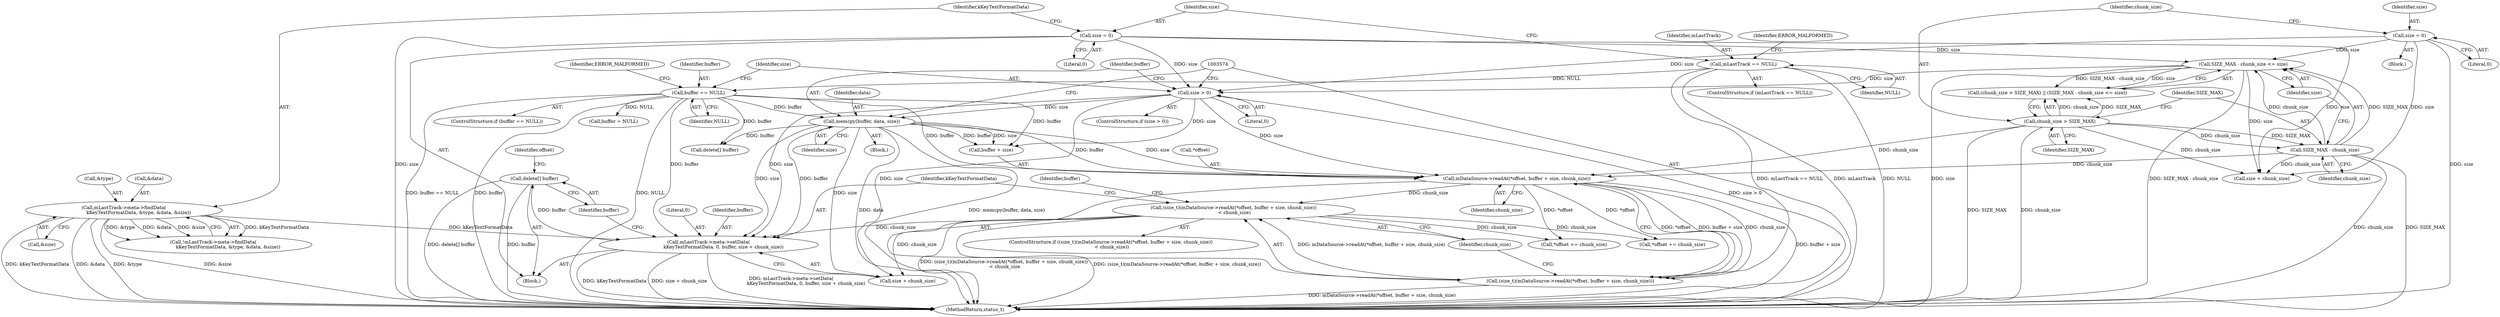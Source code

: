 digraph "0_Android_8a3a2f6ea7defe1a81bb32b3c9f3537f84749b9d@API" {
"1003602" [label="(Call,delete[] buffer)"];
"1003595" [label="(Call,mLastTrack->meta->setData(\n                    kKeyTextFormatData, 0, buffer, size + chunk_size))"];
"1003523" [label="(Call,mLastTrack->meta->findData(\n                    kKeyTextFormatData, &type, &data, &size))"];
"1003556" [label="(Call,buffer == NULL)"];
"1003510" [label="(Call,mLastTrack == NULL)"];
"1003567" [label="(Call,memcpy(buffer, data, size))"];
"1003563" [label="(Call,size > 0)"];
"1003518" [label="(Call,size = 0)"];
"1003532" [label="(Call,size = 0)"];
"1003540" [label="(Call,SIZE_MAX - chunk_size <= size)"];
"1003541" [label="(Call,SIZE_MAX - chunk_size)"];
"1003537" [label="(Call,chunk_size > SIZE_MAX)"];
"1003572" [label="(Call,(size_t)(mDataSource->readAt(*offset, buffer + size, chunk_size))\n < chunk_size)"];
"1003573" [label="(Call,(size_t)(mDataSource->readAt(*offset, buffer + size, chunk_size)))"];
"1003575" [label="(Call,mDataSource->readAt(*offset, buffer + size, chunk_size))"];
"1003578" [label="(Call,buffer + size)"];
"1003512" [label="(Identifier,NULL)"];
"1003514" [label="(Identifier,ERROR_MALFORMED)"];
"1003569" [label="(Identifier,data)"];
"1003603" [label="(Identifier,buffer)"];
"1003570" [label="(Identifier,size)"];
"1003524" [label="(Identifier,kKeyTextFormatData)"];
"1003541" [label="(Call,SIZE_MAX - chunk_size)"];
"1003568" [label="(Identifier,buffer)"];
"1003595" [label="(Call,mLastTrack->meta->setData(\n                    kKeyTextFormatData, 0, buffer, size + chunk_size))"];
"1003564" [label="(Identifier,size)"];
"1003536" [label="(Call,(chunk_size > SIZE_MAX) || (SIZE_MAX - chunk_size <= size))"];
"1003573" [label="(Call,(size_t)(mDataSource->readAt(*offset, buffer + size, chunk_size)))"];
"1003582" [label="(Identifier,chunk_size)"];
"1003599" [label="(Call,size + chunk_size)"];
"1003540" [label="(Call,SIZE_MAX - chunk_size <= size)"];
"1003597" [label="(Literal,0)"];
"1003558" [label="(Identifier,NULL)"];
"1003567" [label="(Call,memcpy(buffer, data, size))"];
"1003522" [label="(Call,!mLastTrack->meta->findData(\n                    kKeyTextFormatData, &type, &data, &size))"];
"1003537" [label="(Call,chunk_size > SIZE_MAX)"];
"1003525" [label="(Call,&type)"];
"1003538" [label="(Identifier,chunk_size)"];
"1003566" [label="(Block,)"];
"1003604" [label="(Call,*offset += chunk_size)"];
"1003529" [label="(Call,&size)"];
"1003572" [label="(Call,(size_t)(mDataSource->readAt(*offset, buffer + size, chunk_size))\n < chunk_size)"];
"1003509" [label="(ControlStructure,if (mLastTrack == NULL))"];
"1003534" [label="(Literal,0)"];
"1003539" [label="(Identifier,SIZE_MAX)"];
"1003585" [label="(Identifier,buffer)"];
"1003508" [label="(Block,)"];
"1003552" [label="(Call,size + chunk_size)"];
"1003544" [label="(Identifier,size)"];
"1003518" [label="(Call,size = 0)"];
"1003561" [label="(Identifier,ERROR_MALFORMED)"];
"1003523" [label="(Call,mLastTrack->meta->findData(\n                    kKeyTextFormatData, &type, &data, &size))"];
"1003556" [label="(Call,buffer == NULL)"];
"1003527" [label="(Call,&data)"];
"1003562" [label="(ControlStructure,if (size > 0))"];
"1003581" [label="(Identifier,chunk_size)"];
"1003520" [label="(Literal,0)"];
"1003606" [label="(Identifier,offset)"];
"1003531" [label="(Block,)"];
"1003555" [label="(ControlStructure,if (buffer == NULL))"];
"1003584" [label="(Call,delete[] buffer)"];
"1003586" [label="(Call,buffer = NULL)"];
"1003576" [label="(Call,*offset)"];
"1003598" [label="(Identifier,buffer)"];
"1003510" [label="(Call,mLastTrack == NULL)"];
"1003602" [label="(Call,delete[] buffer)"];
"1003575" [label="(Call,mDataSource->readAt(*offset, buffer + size, chunk_size))"];
"1003511" [label="(Identifier,mLastTrack)"];
"1003565" [label="(Literal,0)"];
"1003532" [label="(Call,size = 0)"];
"1003589" [label="(Call,*offset += chunk_size)"];
"1003571" [label="(ControlStructure,if ((size_t)(mDataSource->readAt(*offset, buffer + size, chunk_size))\n < chunk_size))"];
"1003542" [label="(Identifier,SIZE_MAX)"];
"1003596" [label="(Identifier,kKeyTextFormatData)"];
"1003557" [label="(Identifier,buffer)"];
"1003543" [label="(Identifier,chunk_size)"];
"1003519" [label="(Identifier,size)"];
"1003533" [label="(Identifier,size)"];
"1003563" [label="(Call,size > 0)"];
"1003903" [label="(MethodReturn,status_t)"];
"1003602" -> "1003508"  [label="AST: "];
"1003602" -> "1003603"  [label="CFG: "];
"1003603" -> "1003602"  [label="AST: "];
"1003606" -> "1003602"  [label="CFG: "];
"1003602" -> "1003903"  [label="DDG: delete[] buffer"];
"1003602" -> "1003903"  [label="DDG: buffer"];
"1003595" -> "1003602"  [label="DDG: buffer"];
"1003595" -> "1003508"  [label="AST: "];
"1003595" -> "1003599"  [label="CFG: "];
"1003596" -> "1003595"  [label="AST: "];
"1003597" -> "1003595"  [label="AST: "];
"1003598" -> "1003595"  [label="AST: "];
"1003599" -> "1003595"  [label="AST: "];
"1003603" -> "1003595"  [label="CFG: "];
"1003595" -> "1003903"  [label="DDG: size + chunk_size"];
"1003595" -> "1003903"  [label="DDG: mLastTrack->meta->setData(\n                    kKeyTextFormatData, 0, buffer, size + chunk_size)"];
"1003595" -> "1003903"  [label="DDG: kKeyTextFormatData"];
"1003523" -> "1003595"  [label="DDG: kKeyTextFormatData"];
"1003556" -> "1003595"  [label="DDG: buffer"];
"1003567" -> "1003595"  [label="DDG: buffer"];
"1003567" -> "1003595"  [label="DDG: size"];
"1003563" -> "1003595"  [label="DDG: size"];
"1003572" -> "1003595"  [label="DDG: chunk_size"];
"1003523" -> "1003522"  [label="AST: "];
"1003523" -> "1003529"  [label="CFG: "];
"1003524" -> "1003523"  [label="AST: "];
"1003525" -> "1003523"  [label="AST: "];
"1003527" -> "1003523"  [label="AST: "];
"1003529" -> "1003523"  [label="AST: "];
"1003522" -> "1003523"  [label="CFG: "];
"1003523" -> "1003903"  [label="DDG: kKeyTextFormatData"];
"1003523" -> "1003903"  [label="DDG: &data"];
"1003523" -> "1003903"  [label="DDG: &type"];
"1003523" -> "1003903"  [label="DDG: &size"];
"1003523" -> "1003522"  [label="DDG: kKeyTextFormatData"];
"1003523" -> "1003522"  [label="DDG: &type"];
"1003523" -> "1003522"  [label="DDG: &data"];
"1003523" -> "1003522"  [label="DDG: &size"];
"1003556" -> "1003555"  [label="AST: "];
"1003556" -> "1003558"  [label="CFG: "];
"1003557" -> "1003556"  [label="AST: "];
"1003558" -> "1003556"  [label="AST: "];
"1003561" -> "1003556"  [label="CFG: "];
"1003564" -> "1003556"  [label="CFG: "];
"1003556" -> "1003903"  [label="DDG: buffer"];
"1003556" -> "1003903"  [label="DDG: NULL"];
"1003556" -> "1003903"  [label="DDG: buffer == NULL"];
"1003510" -> "1003556"  [label="DDG: NULL"];
"1003556" -> "1003567"  [label="DDG: buffer"];
"1003556" -> "1003575"  [label="DDG: buffer"];
"1003556" -> "1003578"  [label="DDG: buffer"];
"1003556" -> "1003584"  [label="DDG: buffer"];
"1003556" -> "1003586"  [label="DDG: NULL"];
"1003510" -> "1003509"  [label="AST: "];
"1003510" -> "1003512"  [label="CFG: "];
"1003511" -> "1003510"  [label="AST: "];
"1003512" -> "1003510"  [label="AST: "];
"1003514" -> "1003510"  [label="CFG: "];
"1003519" -> "1003510"  [label="CFG: "];
"1003510" -> "1003903"  [label="DDG: mLastTrack == NULL"];
"1003510" -> "1003903"  [label="DDG: mLastTrack"];
"1003510" -> "1003903"  [label="DDG: NULL"];
"1003567" -> "1003566"  [label="AST: "];
"1003567" -> "1003570"  [label="CFG: "];
"1003568" -> "1003567"  [label="AST: "];
"1003569" -> "1003567"  [label="AST: "];
"1003570" -> "1003567"  [label="AST: "];
"1003574" -> "1003567"  [label="CFG: "];
"1003567" -> "1003903"  [label="DDG: data"];
"1003567" -> "1003903"  [label="DDG: memcpy(buffer, data, size)"];
"1003563" -> "1003567"  [label="DDG: size"];
"1003567" -> "1003575"  [label="DDG: buffer"];
"1003567" -> "1003575"  [label="DDG: size"];
"1003567" -> "1003578"  [label="DDG: buffer"];
"1003567" -> "1003578"  [label="DDG: size"];
"1003567" -> "1003584"  [label="DDG: buffer"];
"1003567" -> "1003599"  [label="DDG: size"];
"1003563" -> "1003562"  [label="AST: "];
"1003563" -> "1003565"  [label="CFG: "];
"1003564" -> "1003563"  [label="AST: "];
"1003565" -> "1003563"  [label="AST: "];
"1003568" -> "1003563"  [label="CFG: "];
"1003574" -> "1003563"  [label="CFG: "];
"1003563" -> "1003903"  [label="DDG: size > 0"];
"1003518" -> "1003563"  [label="DDG: size"];
"1003532" -> "1003563"  [label="DDG: size"];
"1003540" -> "1003563"  [label="DDG: size"];
"1003563" -> "1003575"  [label="DDG: size"];
"1003563" -> "1003578"  [label="DDG: size"];
"1003563" -> "1003599"  [label="DDG: size"];
"1003518" -> "1003508"  [label="AST: "];
"1003518" -> "1003520"  [label="CFG: "];
"1003519" -> "1003518"  [label="AST: "];
"1003520" -> "1003518"  [label="AST: "];
"1003524" -> "1003518"  [label="CFG: "];
"1003518" -> "1003903"  [label="DDG: size"];
"1003518" -> "1003540"  [label="DDG: size"];
"1003518" -> "1003552"  [label="DDG: size"];
"1003532" -> "1003531"  [label="AST: "];
"1003532" -> "1003534"  [label="CFG: "];
"1003533" -> "1003532"  [label="AST: "];
"1003534" -> "1003532"  [label="AST: "];
"1003538" -> "1003532"  [label="CFG: "];
"1003532" -> "1003903"  [label="DDG: size"];
"1003532" -> "1003540"  [label="DDG: size"];
"1003532" -> "1003552"  [label="DDG: size"];
"1003540" -> "1003536"  [label="AST: "];
"1003540" -> "1003544"  [label="CFG: "];
"1003541" -> "1003540"  [label="AST: "];
"1003544" -> "1003540"  [label="AST: "];
"1003536" -> "1003540"  [label="CFG: "];
"1003540" -> "1003903"  [label="DDG: size"];
"1003540" -> "1003903"  [label="DDG: SIZE_MAX - chunk_size"];
"1003540" -> "1003536"  [label="DDG: SIZE_MAX - chunk_size"];
"1003540" -> "1003536"  [label="DDG: size"];
"1003541" -> "1003540"  [label="DDG: SIZE_MAX"];
"1003541" -> "1003540"  [label="DDG: chunk_size"];
"1003540" -> "1003552"  [label="DDG: size"];
"1003541" -> "1003543"  [label="CFG: "];
"1003542" -> "1003541"  [label="AST: "];
"1003543" -> "1003541"  [label="AST: "];
"1003544" -> "1003541"  [label="CFG: "];
"1003541" -> "1003903"  [label="DDG: chunk_size"];
"1003541" -> "1003903"  [label="DDG: SIZE_MAX"];
"1003537" -> "1003541"  [label="DDG: SIZE_MAX"];
"1003537" -> "1003541"  [label="DDG: chunk_size"];
"1003541" -> "1003552"  [label="DDG: chunk_size"];
"1003541" -> "1003575"  [label="DDG: chunk_size"];
"1003537" -> "1003536"  [label="AST: "];
"1003537" -> "1003539"  [label="CFG: "];
"1003538" -> "1003537"  [label="AST: "];
"1003539" -> "1003537"  [label="AST: "];
"1003542" -> "1003537"  [label="CFG: "];
"1003536" -> "1003537"  [label="CFG: "];
"1003537" -> "1003903"  [label="DDG: SIZE_MAX"];
"1003537" -> "1003903"  [label="DDG: chunk_size"];
"1003537" -> "1003536"  [label="DDG: chunk_size"];
"1003537" -> "1003536"  [label="DDG: SIZE_MAX"];
"1003537" -> "1003552"  [label="DDG: chunk_size"];
"1003537" -> "1003575"  [label="DDG: chunk_size"];
"1003572" -> "1003571"  [label="AST: "];
"1003572" -> "1003582"  [label="CFG: "];
"1003573" -> "1003572"  [label="AST: "];
"1003582" -> "1003572"  [label="AST: "];
"1003585" -> "1003572"  [label="CFG: "];
"1003596" -> "1003572"  [label="CFG: "];
"1003572" -> "1003903"  [label="DDG: (size_t)(mDataSource->readAt(*offset, buffer + size, chunk_size))\n < chunk_size"];
"1003572" -> "1003903"  [label="DDG: (size_t)(mDataSource->readAt(*offset, buffer + size, chunk_size))"];
"1003573" -> "1003572"  [label="DDG: mDataSource->readAt(*offset, buffer + size, chunk_size)"];
"1003575" -> "1003572"  [label="DDG: chunk_size"];
"1003572" -> "1003589"  [label="DDG: chunk_size"];
"1003572" -> "1003599"  [label="DDG: chunk_size"];
"1003572" -> "1003604"  [label="DDG: chunk_size"];
"1003573" -> "1003575"  [label="CFG: "];
"1003574" -> "1003573"  [label="AST: "];
"1003575" -> "1003573"  [label="AST: "];
"1003582" -> "1003573"  [label="CFG: "];
"1003573" -> "1003903"  [label="DDG: mDataSource->readAt(*offset, buffer + size, chunk_size)"];
"1003575" -> "1003573"  [label="DDG: *offset"];
"1003575" -> "1003573"  [label="DDG: buffer + size"];
"1003575" -> "1003573"  [label="DDG: chunk_size"];
"1003575" -> "1003581"  [label="CFG: "];
"1003576" -> "1003575"  [label="AST: "];
"1003578" -> "1003575"  [label="AST: "];
"1003581" -> "1003575"  [label="AST: "];
"1003575" -> "1003903"  [label="DDG: buffer + size"];
"1003575" -> "1003589"  [label="DDG: *offset"];
"1003575" -> "1003604"  [label="DDG: *offset"];
}

